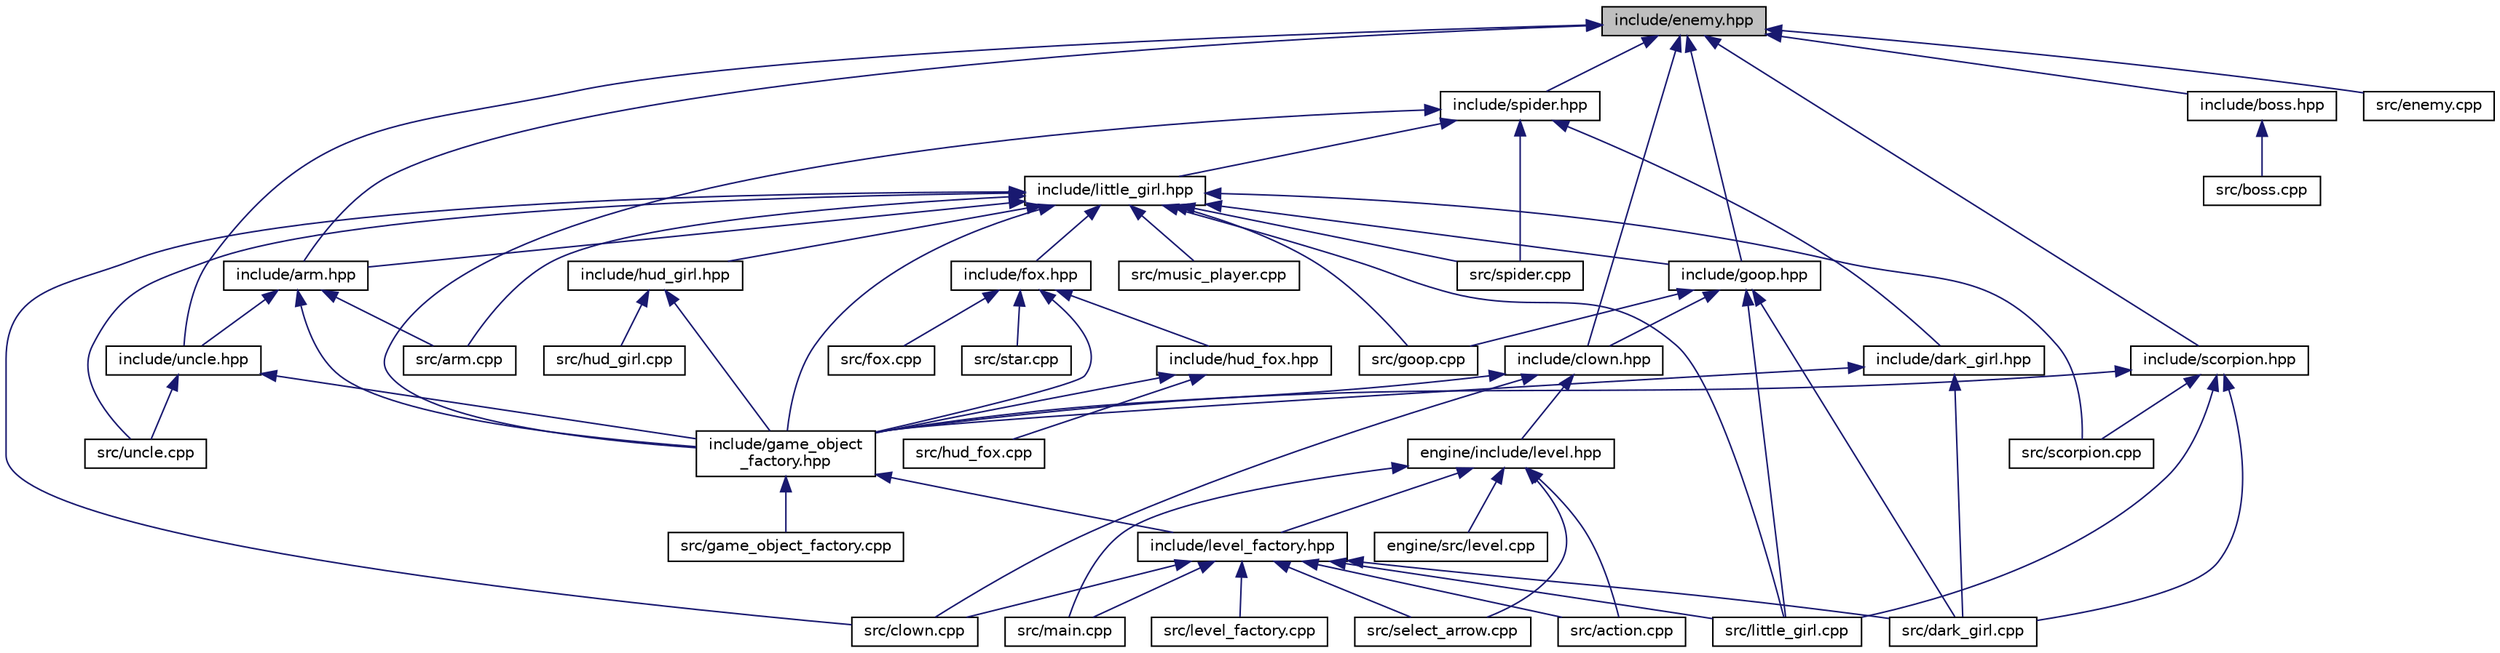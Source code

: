 digraph "include/enemy.hpp"
{
  edge [fontname="Helvetica",fontsize="10",labelfontname="Helvetica",labelfontsize="10"];
  node [fontname="Helvetica",fontsize="10",shape=record];
  Node1 [label="include/enemy.hpp",height=0.2,width=0.4,color="black", fillcolor="grey75", style="filled", fontcolor="black"];
  Node1 -> Node2 [dir="back",color="midnightblue",fontsize="10",style="solid",fontname="Helvetica"];
  Node2 [label="include/clown.hpp",height=0.2,width=0.4,color="black", fillcolor="white", style="filled",URL="$clown_8hpp.html"];
  Node2 -> Node3 [dir="back",color="midnightblue",fontsize="10",style="solid",fontname="Helvetica"];
  Node3 [label="engine/include/level.hpp",height=0.2,width=0.4,color="black", fillcolor="white", style="filled",URL="$level_8hpp.html"];
  Node3 -> Node4 [dir="back",color="midnightblue",fontsize="10",style="solid",fontname="Helvetica"];
  Node4 [label="engine/src/level.cpp",height=0.2,width=0.4,color="black", fillcolor="white", style="filled",URL="$level_8cpp.html"];
  Node3 -> Node5 [dir="back",color="midnightblue",fontsize="10",style="solid",fontname="Helvetica"];
  Node5 [label="include/level_factory.hpp",height=0.2,width=0.4,color="black", fillcolor="white", style="filled",URL="$level__factory_8hpp.html"];
  Node5 -> Node6 [dir="back",color="midnightblue",fontsize="10",style="solid",fontname="Helvetica"];
  Node6 [label="src/action.cpp",height=0.2,width=0.4,color="black", fillcolor="white", style="filled",URL="$action_8cpp.html"];
  Node5 -> Node7 [dir="back",color="midnightblue",fontsize="10",style="solid",fontname="Helvetica"];
  Node7 [label="src/clown.cpp",height=0.2,width=0.4,color="black", fillcolor="white", style="filled",URL="$clown_8cpp.html"];
  Node5 -> Node8 [dir="back",color="midnightblue",fontsize="10",style="solid",fontname="Helvetica"];
  Node8 [label="src/dark_girl.cpp",height=0.2,width=0.4,color="black", fillcolor="white", style="filled",URL="$dark__girl_8cpp.html"];
  Node5 -> Node9 [dir="back",color="midnightblue",fontsize="10",style="solid",fontname="Helvetica"];
  Node9 [label="src/level_factory.cpp",height=0.2,width=0.4,color="black", fillcolor="white", style="filled",URL="$level__factory_8cpp.html"];
  Node5 -> Node10 [dir="back",color="midnightblue",fontsize="10",style="solid",fontname="Helvetica"];
  Node10 [label="src/little_girl.cpp",height=0.2,width=0.4,color="black", fillcolor="white", style="filled",URL="$little__girl_8cpp.html"];
  Node5 -> Node11 [dir="back",color="midnightblue",fontsize="10",style="solid",fontname="Helvetica"];
  Node11 [label="src/main.cpp",height=0.2,width=0.4,color="black", fillcolor="white", style="filled",URL="$main_8cpp.html"];
  Node5 -> Node12 [dir="back",color="midnightblue",fontsize="10",style="solid",fontname="Helvetica"];
  Node12 [label="src/select_arrow.cpp",height=0.2,width=0.4,color="black", fillcolor="white", style="filled",URL="$select__arrow_8cpp.html"];
  Node3 -> Node6 [dir="back",color="midnightblue",fontsize="10",style="solid",fontname="Helvetica"];
  Node3 -> Node11 [dir="back",color="midnightblue",fontsize="10",style="solid",fontname="Helvetica"];
  Node3 -> Node12 [dir="back",color="midnightblue",fontsize="10",style="solid",fontname="Helvetica"];
  Node2 -> Node13 [dir="back",color="midnightblue",fontsize="10",style="solid",fontname="Helvetica"];
  Node13 [label="include/game_object\l_factory.hpp",height=0.2,width=0.4,color="black", fillcolor="white", style="filled",URL="$game__object__factory_8hpp.html"];
  Node13 -> Node5 [dir="back",color="midnightblue",fontsize="10",style="solid",fontname="Helvetica"];
  Node13 -> Node14 [dir="back",color="midnightblue",fontsize="10",style="solid",fontname="Helvetica"];
  Node14 [label="src/game_object_factory.cpp",height=0.2,width=0.4,color="black", fillcolor="white", style="filled",URL="$game__object__factory_8cpp.html"];
  Node2 -> Node7 [dir="back",color="midnightblue",fontsize="10",style="solid",fontname="Helvetica"];
  Node1 -> Node15 [dir="back",color="midnightblue",fontsize="10",style="solid",fontname="Helvetica"];
  Node15 [label="include/goop.hpp",height=0.2,width=0.4,color="black", fillcolor="white", style="filled",URL="$goop_8hpp.html"];
  Node15 -> Node2 [dir="back",color="midnightblue",fontsize="10",style="solid",fontname="Helvetica"];
  Node15 -> Node8 [dir="back",color="midnightblue",fontsize="10",style="solid",fontname="Helvetica"];
  Node15 -> Node16 [dir="back",color="midnightblue",fontsize="10",style="solid",fontname="Helvetica"];
  Node16 [label="src/goop.cpp",height=0.2,width=0.4,color="black", fillcolor="white", style="filled",URL="$goop_8cpp.html"];
  Node15 -> Node10 [dir="back",color="midnightblue",fontsize="10",style="solid",fontname="Helvetica"];
  Node1 -> Node17 [dir="back",color="midnightblue",fontsize="10",style="solid",fontname="Helvetica"];
  Node17 [label="include/spider.hpp",height=0.2,width=0.4,color="black", fillcolor="white", style="filled",URL="$spider_8hpp.html"];
  Node17 -> Node18 [dir="back",color="midnightblue",fontsize="10",style="solid",fontname="Helvetica"];
  Node18 [label="include/little_girl.hpp",height=0.2,width=0.4,color="black", fillcolor="white", style="filled",URL="$little__girl_8hpp.html"];
  Node18 -> Node15 [dir="back",color="midnightblue",fontsize="10",style="solid",fontname="Helvetica"];
  Node18 -> Node19 [dir="back",color="midnightblue",fontsize="10",style="solid",fontname="Helvetica"];
  Node19 [label="include/arm.hpp",height=0.2,width=0.4,color="black", fillcolor="white", style="filled",URL="$arm_8hpp.html"];
  Node19 -> Node20 [dir="back",color="midnightblue",fontsize="10",style="solid",fontname="Helvetica"];
  Node20 [label="include/uncle.hpp",height=0.2,width=0.4,color="black", fillcolor="white", style="filled",URL="$uncle_8hpp.html"];
  Node20 -> Node13 [dir="back",color="midnightblue",fontsize="10",style="solid",fontname="Helvetica"];
  Node20 -> Node21 [dir="back",color="midnightblue",fontsize="10",style="solid",fontname="Helvetica"];
  Node21 [label="src/uncle.cpp",height=0.2,width=0.4,color="black", fillcolor="white", style="filled",URL="$uncle_8cpp.html"];
  Node19 -> Node13 [dir="back",color="midnightblue",fontsize="10",style="solid",fontname="Helvetica"];
  Node19 -> Node22 [dir="back",color="midnightblue",fontsize="10",style="solid",fontname="Helvetica"];
  Node22 [label="src/arm.cpp",height=0.2,width=0.4,color="black", fillcolor="white", style="filled",URL="$arm_8cpp.html"];
  Node18 -> Node23 [dir="back",color="midnightblue",fontsize="10",style="solid",fontname="Helvetica"];
  Node23 [label="include/fox.hpp",height=0.2,width=0.4,color="black", fillcolor="white", style="filled",URL="$fox_8hpp.html"];
  Node23 -> Node13 [dir="back",color="midnightblue",fontsize="10",style="solid",fontname="Helvetica"];
  Node23 -> Node24 [dir="back",color="midnightblue",fontsize="10",style="solid",fontname="Helvetica"];
  Node24 [label="include/hud_fox.hpp",height=0.2,width=0.4,color="black", fillcolor="white", style="filled",URL="$hud__fox_8hpp.html"];
  Node24 -> Node13 [dir="back",color="midnightblue",fontsize="10",style="solid",fontname="Helvetica"];
  Node24 -> Node25 [dir="back",color="midnightblue",fontsize="10",style="solid",fontname="Helvetica"];
  Node25 [label="src/hud_fox.cpp",height=0.2,width=0.4,color="black", fillcolor="white", style="filled",URL="$hud__fox_8cpp.html"];
  Node23 -> Node26 [dir="back",color="midnightblue",fontsize="10",style="solid",fontname="Helvetica"];
  Node26 [label="src/fox.cpp",height=0.2,width=0.4,color="black", fillcolor="white", style="filled",URL="$fox_8cpp.html"];
  Node23 -> Node27 [dir="back",color="midnightblue",fontsize="10",style="solid",fontname="Helvetica"];
  Node27 [label="src/star.cpp",height=0.2,width=0.4,color="black", fillcolor="white", style="filled",URL="$star_8cpp.html"];
  Node18 -> Node13 [dir="back",color="midnightblue",fontsize="10",style="solid",fontname="Helvetica"];
  Node18 -> Node28 [dir="back",color="midnightblue",fontsize="10",style="solid",fontname="Helvetica"];
  Node28 [label="include/hud_girl.hpp",height=0.2,width=0.4,color="black", fillcolor="white", style="filled",URL="$hud__girl_8hpp.html"];
  Node28 -> Node13 [dir="back",color="midnightblue",fontsize="10",style="solid",fontname="Helvetica"];
  Node28 -> Node29 [dir="back",color="midnightblue",fontsize="10",style="solid",fontname="Helvetica"];
  Node29 [label="src/hud_girl.cpp",height=0.2,width=0.4,color="black", fillcolor="white", style="filled",URL="$hud__girl_8cpp.html"];
  Node18 -> Node22 [dir="back",color="midnightblue",fontsize="10",style="solid",fontname="Helvetica"];
  Node18 -> Node7 [dir="back",color="midnightblue",fontsize="10",style="solid",fontname="Helvetica"];
  Node18 -> Node16 [dir="back",color="midnightblue",fontsize="10",style="solid",fontname="Helvetica"];
  Node18 -> Node10 [dir="back",color="midnightblue",fontsize="10",style="solid",fontname="Helvetica"];
  Node18 -> Node30 [dir="back",color="midnightblue",fontsize="10",style="solid",fontname="Helvetica"];
  Node30 [label="src/music_player.cpp",height=0.2,width=0.4,color="black", fillcolor="white", style="filled",URL="$music__player_8cpp.html"];
  Node18 -> Node31 [dir="back",color="midnightblue",fontsize="10",style="solid",fontname="Helvetica"];
  Node31 [label="src/scorpion.cpp",height=0.2,width=0.4,color="black", fillcolor="white", style="filled",URL="$scorpion_8cpp.html"];
  Node18 -> Node32 [dir="back",color="midnightblue",fontsize="10",style="solid",fontname="Helvetica"];
  Node32 [label="src/spider.cpp",height=0.2,width=0.4,color="black", fillcolor="white", style="filled",URL="$spider_8cpp.html"];
  Node18 -> Node21 [dir="back",color="midnightblue",fontsize="10",style="solid",fontname="Helvetica"];
  Node17 -> Node33 [dir="back",color="midnightblue",fontsize="10",style="solid",fontname="Helvetica"];
  Node33 [label="include/dark_girl.hpp",height=0.2,width=0.4,color="black", fillcolor="white", style="filled",URL="$dark__girl_8hpp.html"];
  Node33 -> Node13 [dir="back",color="midnightblue",fontsize="10",style="solid",fontname="Helvetica"];
  Node33 -> Node8 [dir="back",color="midnightblue",fontsize="10",style="solid",fontname="Helvetica"];
  Node17 -> Node13 [dir="back",color="midnightblue",fontsize="10",style="solid",fontname="Helvetica"];
  Node17 -> Node32 [dir="back",color="midnightblue",fontsize="10",style="solid",fontname="Helvetica"];
  Node1 -> Node19 [dir="back",color="midnightblue",fontsize="10",style="solid",fontname="Helvetica"];
  Node1 -> Node34 [dir="back",color="midnightblue",fontsize="10",style="solid",fontname="Helvetica"];
  Node34 [label="include/boss.hpp",height=0.2,width=0.4,color="black", fillcolor="white", style="filled",URL="$boss_8hpp.html"];
  Node34 -> Node35 [dir="back",color="midnightblue",fontsize="10",style="solid",fontname="Helvetica"];
  Node35 [label="src/boss.cpp",height=0.2,width=0.4,color="black", fillcolor="white", style="filled",URL="$boss_8cpp.html"];
  Node1 -> Node36 [dir="back",color="midnightblue",fontsize="10",style="solid",fontname="Helvetica"];
  Node36 [label="include/scorpion.hpp",height=0.2,width=0.4,color="black", fillcolor="white", style="filled",URL="$scorpion_8hpp.html"];
  Node36 -> Node13 [dir="back",color="midnightblue",fontsize="10",style="solid",fontname="Helvetica"];
  Node36 -> Node8 [dir="back",color="midnightblue",fontsize="10",style="solid",fontname="Helvetica"];
  Node36 -> Node10 [dir="back",color="midnightblue",fontsize="10",style="solid",fontname="Helvetica"];
  Node36 -> Node31 [dir="back",color="midnightblue",fontsize="10",style="solid",fontname="Helvetica"];
  Node1 -> Node20 [dir="back",color="midnightblue",fontsize="10",style="solid",fontname="Helvetica"];
  Node1 -> Node37 [dir="back",color="midnightblue",fontsize="10",style="solid",fontname="Helvetica"];
  Node37 [label="src/enemy.cpp",height=0.2,width=0.4,color="black", fillcolor="white", style="filled",URL="$enemy_8cpp.html"];
}
